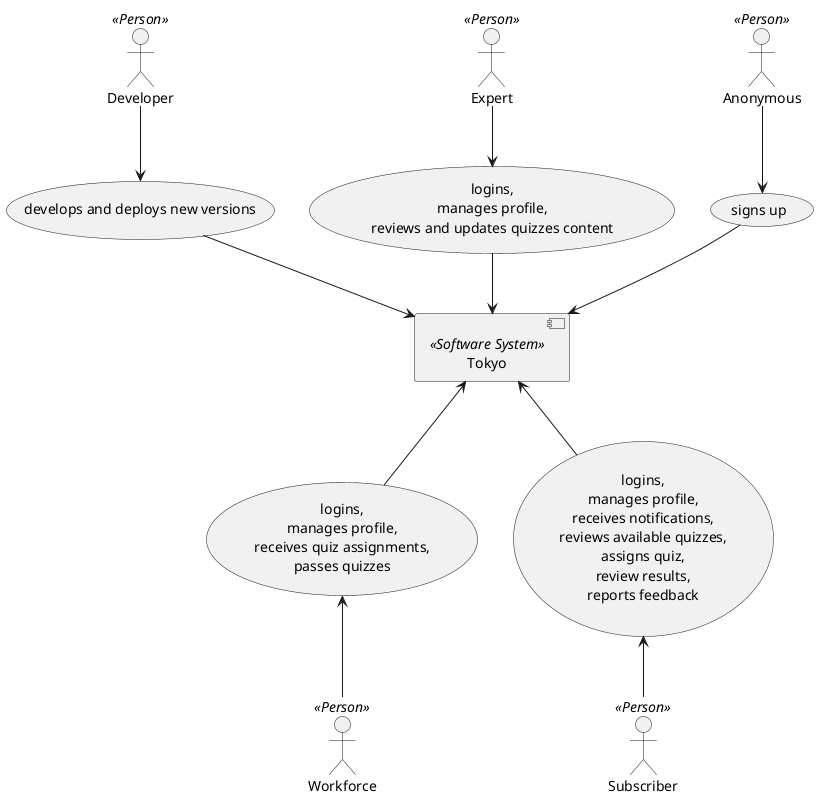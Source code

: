@startuml

actor "Developer" <<Person>> as ADEV
actor "Expert" <<Person>> as AEXPR
actor "Subscriber" <<Person>> as ASUBSCR
actor "Workforce" <<Person>> as AWF
actor "Anonymous" <<Person>> as AU

component "Tokyo" <<Software System>> as CQS

usecase (develops and deploys new versions) as UC1
usecase UC2 as "
logins,
manages profile,
reviews and updates quizzes content"
usecase UC3 as "
logins,
manages profile,
receives notifications,
reviews available quizzes,
assigns quiz,
review results,
reports feedback"
usecase UC4 as "
logins,
manages profile,
receives quiz assignments,
passes quizzes"
usecase UC5 as (signs up)

ADEV -down-> UC1
UC1 -down-> CQS
AEXPR -down-> UC2
UC2 -down-> CQS
ASUBSCR -up-> UC3
UC3 -up-> CQS
AWF -up-> UC4
UC4 -up-> CQS
AU -down-> UC5
UC5 -down-> CQS


@enduml